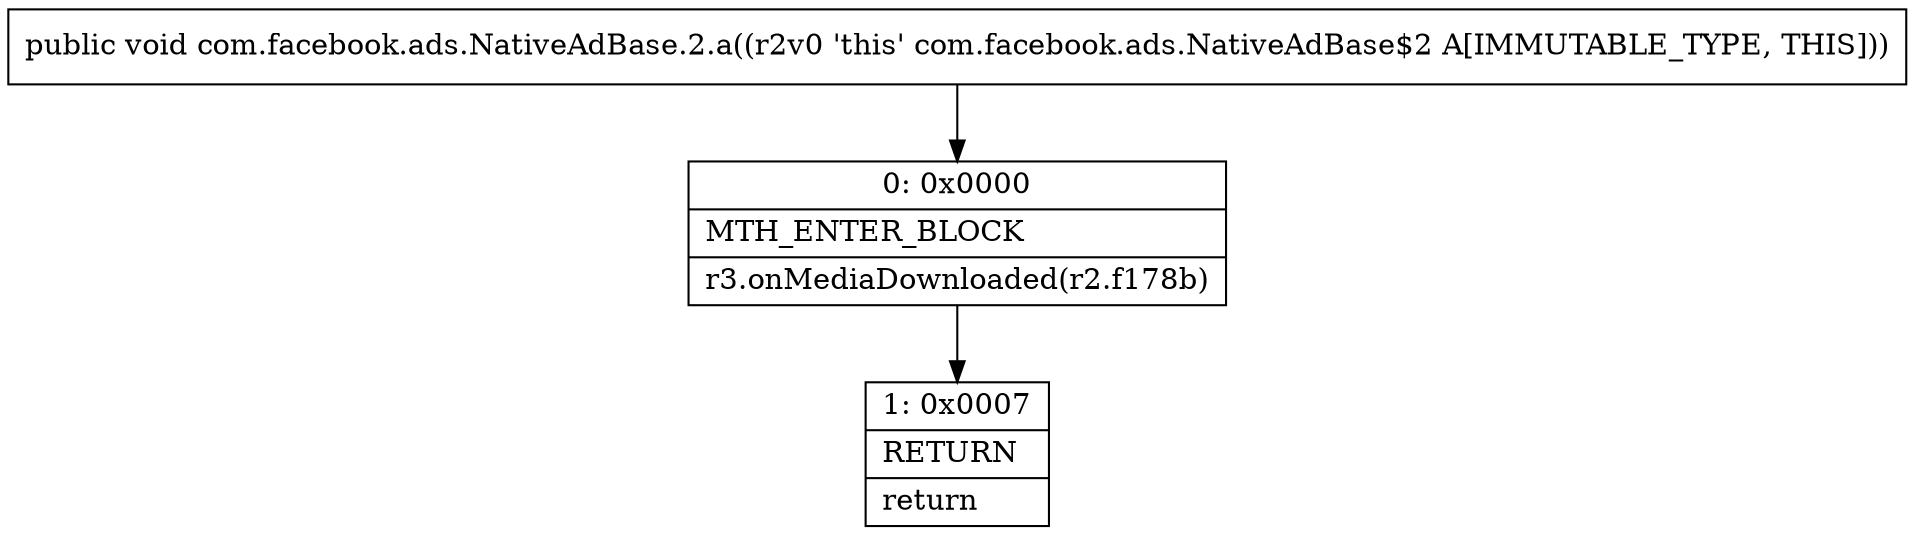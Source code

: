 digraph "CFG forcom.facebook.ads.NativeAdBase.2.a()V" {
Node_0 [shape=record,label="{0\:\ 0x0000|MTH_ENTER_BLOCK\l|r3.onMediaDownloaded(r2.f178b)\l}"];
Node_1 [shape=record,label="{1\:\ 0x0007|RETURN\l|return\l}"];
MethodNode[shape=record,label="{public void com.facebook.ads.NativeAdBase.2.a((r2v0 'this' com.facebook.ads.NativeAdBase$2 A[IMMUTABLE_TYPE, THIS])) }"];
MethodNode -> Node_0;
Node_0 -> Node_1;
}

